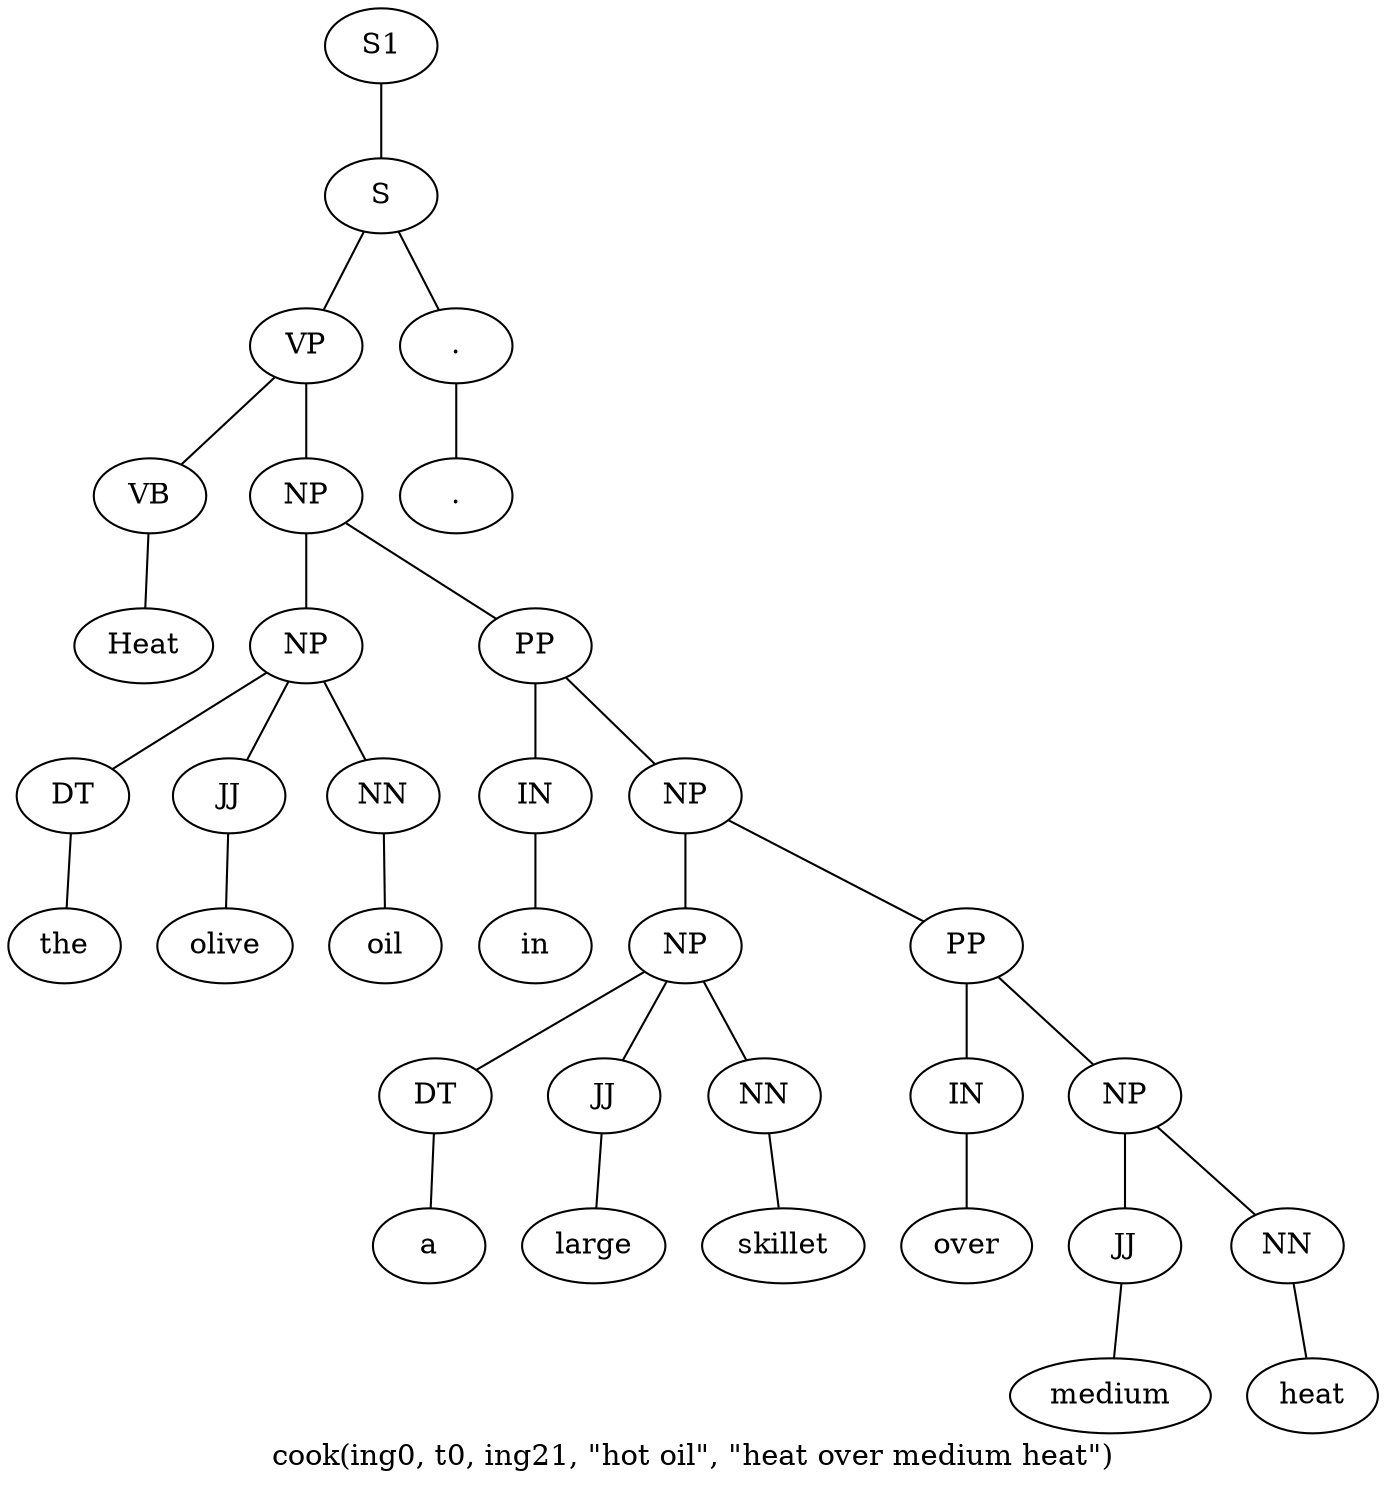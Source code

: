 graph SyntaxGraph {
	label = "cook(ing0, t0, ing21, \"hot oil\", \"heat over medium heat\")";
	Node0 [label="S1"];
	Node1 [label="S"];
	Node2 [label="VP"];
	Node3 [label="VB"];
	Node4 [label="Heat"];
	Node5 [label="NP"];
	Node6 [label="NP"];
	Node7 [label="DT"];
	Node8 [label="the"];
	Node9 [label="JJ"];
	Node10 [label="olive"];
	Node11 [label="NN"];
	Node12 [label="oil"];
	Node13 [label="PP"];
	Node14 [label="IN"];
	Node15 [label="in"];
	Node16 [label="NP"];
	Node17 [label="NP"];
	Node18 [label="DT"];
	Node19 [label="a"];
	Node20 [label="JJ"];
	Node21 [label="large"];
	Node22 [label="NN"];
	Node23 [label="skillet"];
	Node24 [label="PP"];
	Node25 [label="IN"];
	Node26 [label="over"];
	Node27 [label="NP"];
	Node28 [label="JJ"];
	Node29 [label="medium"];
	Node30 [label="NN"];
	Node31 [label="heat"];
	Node32 [label="."];
	Node33 [label="."];

	Node0 -- Node1;
	Node1 -- Node2;
	Node1 -- Node32;
	Node2 -- Node3;
	Node2 -- Node5;
	Node3 -- Node4;
	Node5 -- Node6;
	Node5 -- Node13;
	Node6 -- Node7;
	Node6 -- Node9;
	Node6 -- Node11;
	Node7 -- Node8;
	Node9 -- Node10;
	Node11 -- Node12;
	Node13 -- Node14;
	Node13 -- Node16;
	Node14 -- Node15;
	Node16 -- Node17;
	Node16 -- Node24;
	Node17 -- Node18;
	Node17 -- Node20;
	Node17 -- Node22;
	Node18 -- Node19;
	Node20 -- Node21;
	Node22 -- Node23;
	Node24 -- Node25;
	Node24 -- Node27;
	Node25 -- Node26;
	Node27 -- Node28;
	Node27 -- Node30;
	Node28 -- Node29;
	Node30 -- Node31;
	Node32 -- Node33;
}